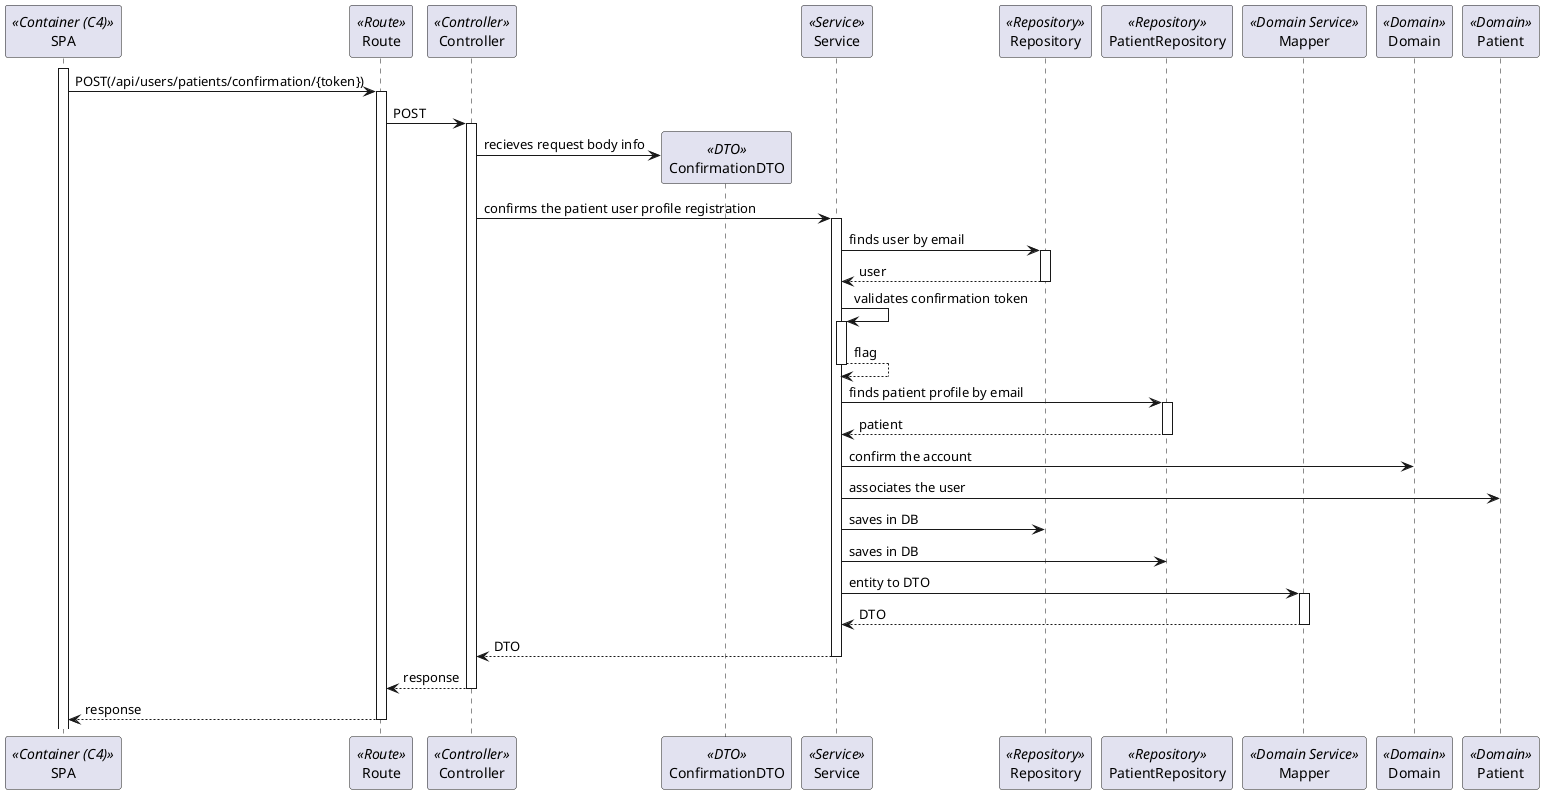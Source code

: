 ```plantuml
@startuml Process_View_Posterior_Confirmation
participant SPA as FE <<Container (C4)>>
participant Route as Route <<Route>>
participant Controller as Controller <<Controller>>
participant ConfirmationDTO as ConfirmationDTO <<DTO>>
participant Service as Service <<Service>>
participant Repository as Repository <<Repository>>
participant PatientRepository as PatientRepository <<Repository>>
participant Mapper as Mapper <<Domain Service>>
participant Domain as Domain <<Domain>>
participant Patient as Patient <<Domain>>
activate FE
FE -> Route : POST(/api/users/patients/confirmation/{token})
activate Route
Route -> Controller : POST
activate Controller
Controller -> ConfirmationDTO** : recieves request body info
Controller -> Service : confirms the patient user profile registration
activate Service
Service -> Repository : finds user by email
activate Repository
return user
Service -> Service : validates confirmation token
activate Service
return flag
Service -> PatientRepository : finds patient profile by email
activate PatientRepository
return patient
Service -> Domain : confirm the account
Service -> Patient : associates the user
Service -> Repository : saves in DB
Service -> PatientRepository : saves in DB
Service -> Mapper : entity to DTO
activate Mapper
return DTO
return DTO
return response
return response
@enduml
```